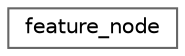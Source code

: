 digraph "Graphical Class Hierarchy"
{
 // LATEX_PDF_SIZE
  bgcolor="transparent";
  edge [fontname=Helvetica,fontsize=10,labelfontname=Helvetica,labelfontsize=10];
  node [fontname=Helvetica,fontsize=10,shape=box,height=0.2,width=0.4];
  rankdir="LR";
  Node0 [id="Node000000",label="feature_node",height=0.2,width=0.4,color="grey40", fillcolor="white", style="filled",URL="$de/de4/structfeature__node.html",tooltip=" "];
}

